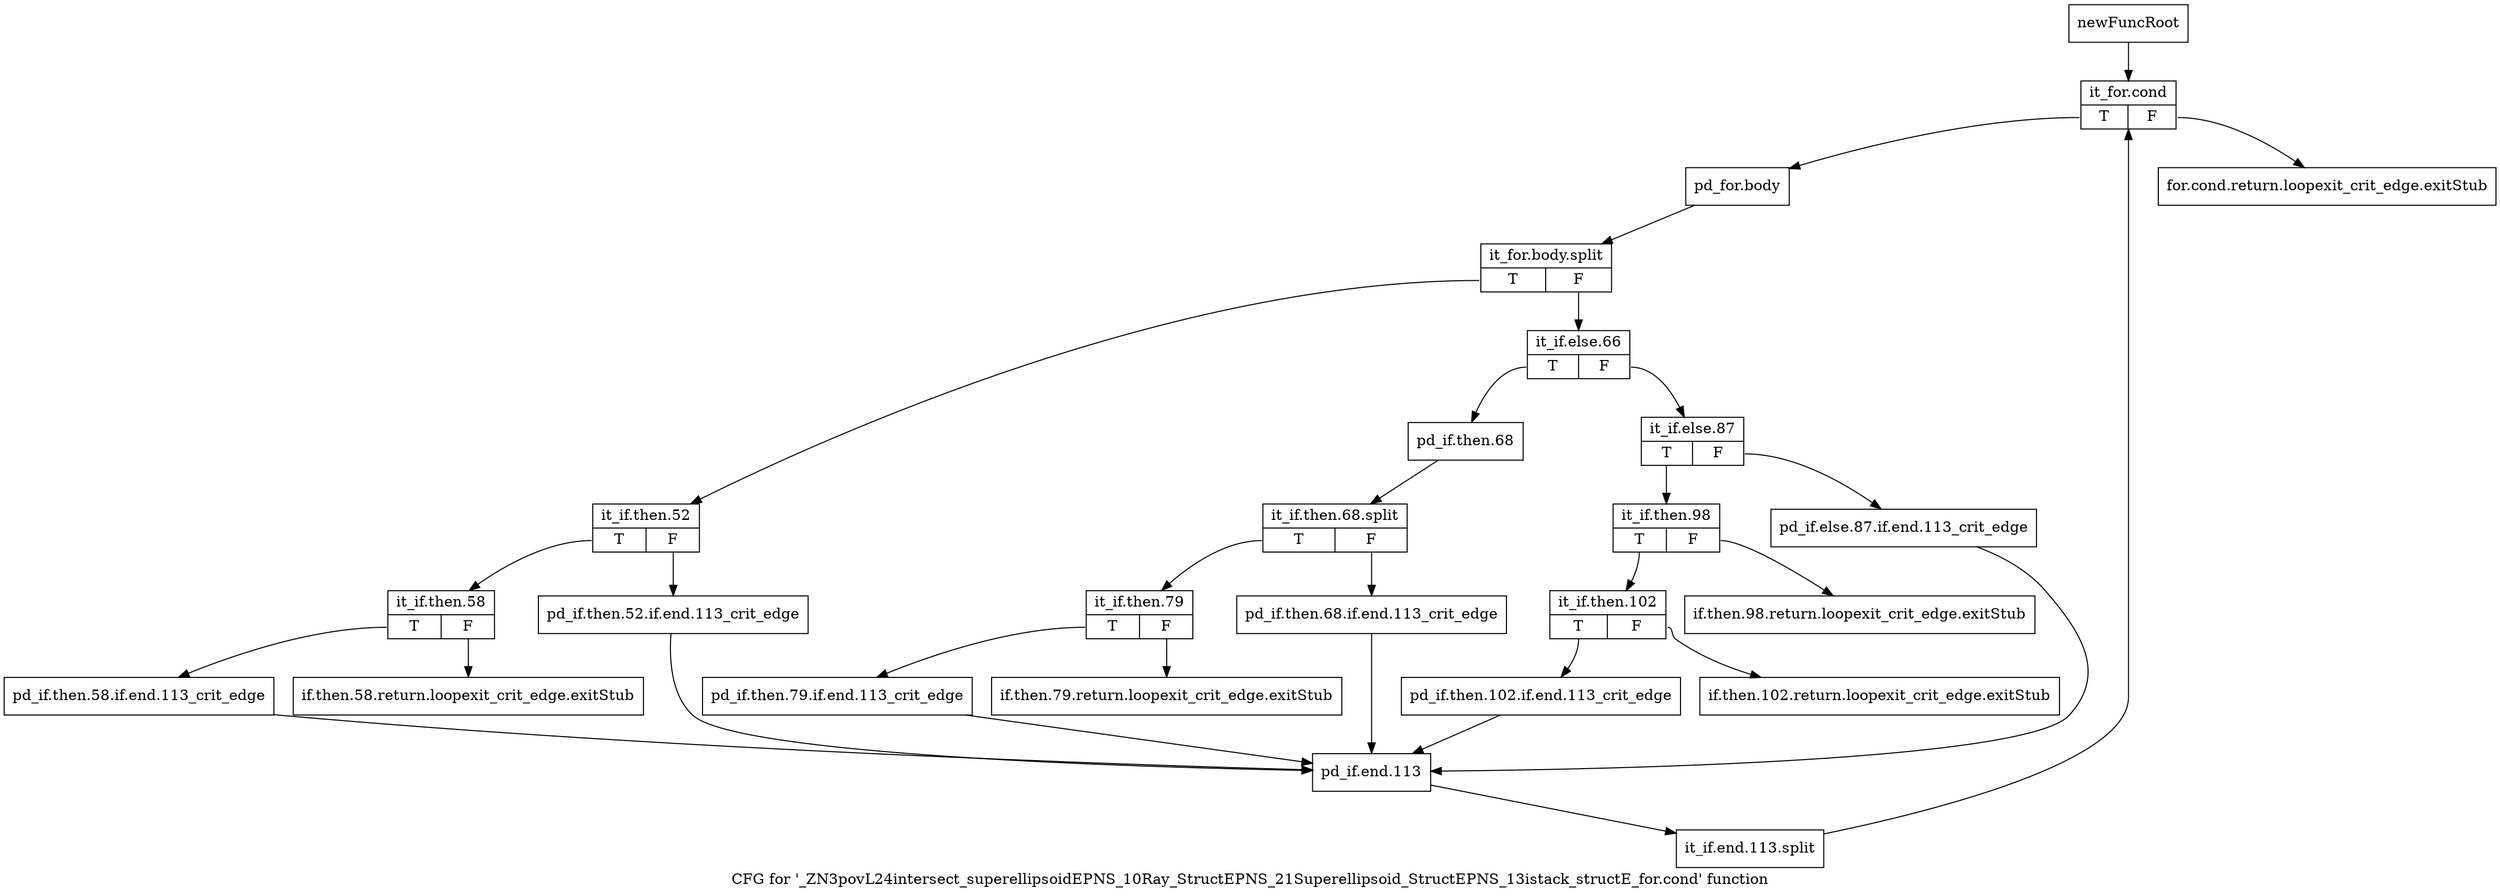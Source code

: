 digraph "CFG for '_ZN3povL24intersect_superellipsoidEPNS_10Ray_StructEPNS_21Superellipsoid_StructEPNS_13istack_structE_for.cond' function" {
	label="CFG for '_ZN3povL24intersect_superellipsoidEPNS_10Ray_StructEPNS_21Superellipsoid_StructEPNS_13istack_structE_for.cond' function";

	Node0x24afda0 [shape=record,label="{newFuncRoot}"];
	Node0x24afda0 -> Node0x24aff80;
	Node0x24afdf0 [shape=record,label="{for.cond.return.loopexit_crit_edge.exitStub}"];
	Node0x24afe40 [shape=record,label="{if.then.98.return.loopexit_crit_edge.exitStub}"];
	Node0x24afe90 [shape=record,label="{if.then.102.return.loopexit_crit_edge.exitStub}"];
	Node0x24afee0 [shape=record,label="{if.then.79.return.loopexit_crit_edge.exitStub}"];
	Node0x24aff30 [shape=record,label="{if.then.58.return.loopexit_crit_edge.exitStub}"];
	Node0x24aff80 [shape=record,label="{it_for.cond|{<s0>T|<s1>F}}"];
	Node0x24aff80:s0 -> Node0x24affd0;
	Node0x24aff80:s1 -> Node0x24afdf0;
	Node0x24affd0 [shape=record,label="{pd_for.body}"];
	Node0x24affd0 -> Node0x3877f20;
	Node0x3877f20 [shape=record,label="{it_for.body.split|{<s0>T|<s1>F}}"];
	Node0x3877f20:s0 -> Node0x24b0340;
	Node0x3877f20:s1 -> Node0x24b0020;
	Node0x24b0020 [shape=record,label="{it_if.else.66|{<s0>T|<s1>F}}"];
	Node0x24b0020:s0 -> Node0x24b0200;
	Node0x24b0020:s1 -> Node0x24b0070;
	Node0x24b0070 [shape=record,label="{it_if.else.87|{<s0>T|<s1>F}}"];
	Node0x24b0070:s0 -> Node0x24b0110;
	Node0x24b0070:s1 -> Node0x24b00c0;
	Node0x24b00c0 [shape=record,label="{pd_if.else.87.if.end.113_crit_edge}"];
	Node0x24b00c0 -> Node0x24b0480;
	Node0x24b0110 [shape=record,label="{it_if.then.98|{<s0>T|<s1>F}}"];
	Node0x24b0110:s0 -> Node0x24b0160;
	Node0x24b0110:s1 -> Node0x24afe40;
	Node0x24b0160 [shape=record,label="{it_if.then.102|{<s0>T|<s1>F}}"];
	Node0x24b0160:s0 -> Node0x24b01b0;
	Node0x24b0160:s1 -> Node0x24afe90;
	Node0x24b01b0 [shape=record,label="{pd_if.then.102.if.end.113_crit_edge}"];
	Node0x24b01b0 -> Node0x24b0480;
	Node0x24b0200 [shape=record,label="{pd_if.then.68}"];
	Node0x24b0200 -> Node0x3877a50;
	Node0x3877a50 [shape=record,label="{it_if.then.68.split|{<s0>T|<s1>F}}"];
	Node0x3877a50:s0 -> Node0x24b02a0;
	Node0x3877a50:s1 -> Node0x24b0250;
	Node0x24b0250 [shape=record,label="{pd_if.then.68.if.end.113_crit_edge}"];
	Node0x24b0250 -> Node0x24b0480;
	Node0x24b02a0 [shape=record,label="{it_if.then.79|{<s0>T|<s1>F}}"];
	Node0x24b02a0:s0 -> Node0x24b02f0;
	Node0x24b02a0:s1 -> Node0x24afee0;
	Node0x24b02f0 [shape=record,label="{pd_if.then.79.if.end.113_crit_edge}"];
	Node0x24b02f0 -> Node0x24b0480;
	Node0x24b0340 [shape=record,label="{it_if.then.52|{<s0>T|<s1>F}}"];
	Node0x24b0340:s0 -> Node0x24b03e0;
	Node0x24b0340:s1 -> Node0x24b0390;
	Node0x24b0390 [shape=record,label="{pd_if.then.52.if.end.113_crit_edge}"];
	Node0x24b0390 -> Node0x24b0480;
	Node0x24b03e0 [shape=record,label="{it_if.then.58|{<s0>T|<s1>F}}"];
	Node0x24b03e0:s0 -> Node0x24b0430;
	Node0x24b03e0:s1 -> Node0x24aff30;
	Node0x24b0430 [shape=record,label="{pd_if.then.58.if.end.113_crit_edge}"];
	Node0x24b0430 -> Node0x24b0480;
	Node0x24b0480 [shape=record,label="{pd_if.end.113}"];
	Node0x24b0480 -> Node0x3877bd0;
	Node0x3877bd0 [shape=record,label="{it_if.end.113.split}"];
	Node0x3877bd0 -> Node0x24aff80;
}
